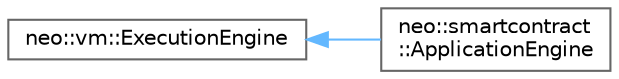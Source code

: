 digraph "Graphical Class Hierarchy"
{
 // LATEX_PDF_SIZE
  bgcolor="transparent";
  edge [fontname=Helvetica,fontsize=10,labelfontname=Helvetica,labelfontsize=10];
  node [fontname=Helvetica,fontsize=10,shape=box,height=0.2,width=0.4];
  rankdir="LR";
  Node0 [id="Node000000",label="neo::vm::ExecutionEngine",height=0.2,width=0.4,color="grey40", fillcolor="white", style="filled",URL="$classneo_1_1vm_1_1_execution_engine.html",tooltip="Represents an execution engine."];
  Node0 -> Node1 [id="edge306_Node000000_Node000001",dir="back",color="steelblue1",style="solid",tooltip=" "];
  Node1 [id="Node000001",label="neo::smartcontract\l::ApplicationEngine",height=0.2,width=0.4,color="grey40", fillcolor="white", style="filled",URL="$classneo_1_1smartcontract_1_1_application_engine.html",tooltip="Represents an application engine."];
}
